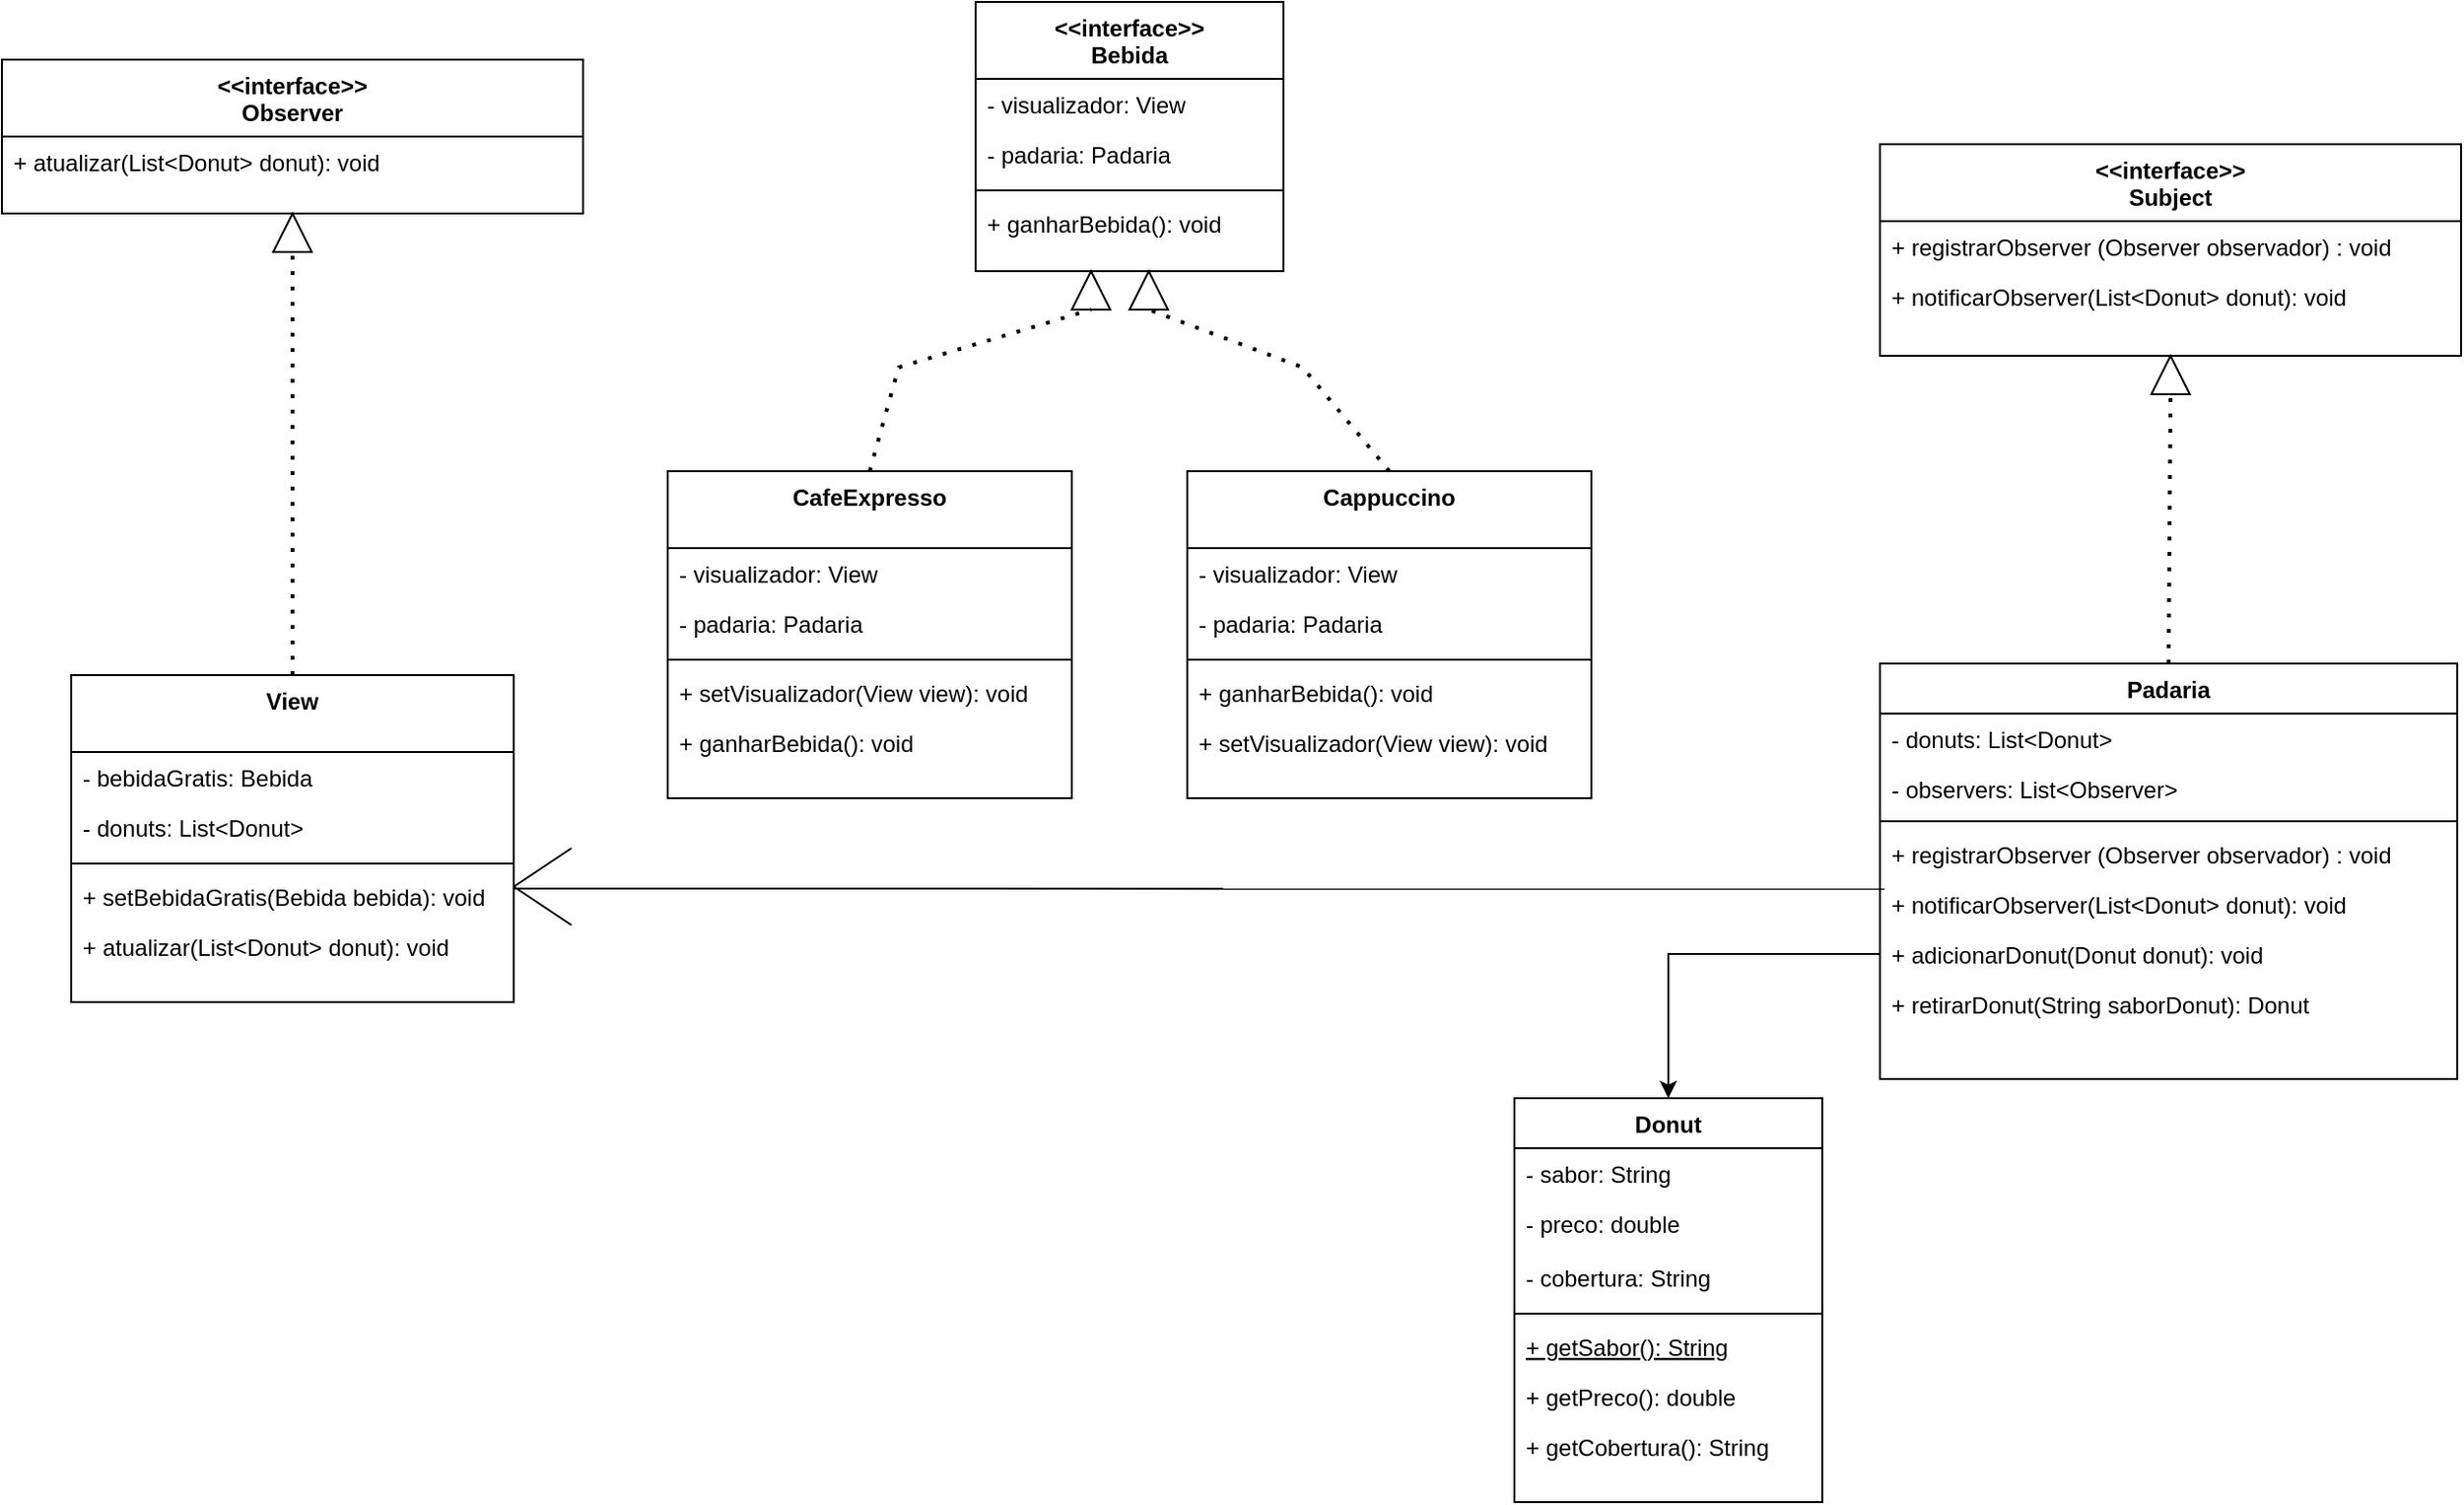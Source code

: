 <mxfile version="22.1.0" type="device">
  <diagram id="C5RBs43oDa-KdzZeNtuy" name="Page-1">
    <mxGraphModel dx="1633" dy="893" grid="1" gridSize="10" guides="1" tooltips="1" connect="1" arrows="1" fold="1" page="1" pageScale="1" pageWidth="3300" pageHeight="4681" math="0" shadow="0">
      <root>
        <mxCell id="WIyWlLk6GJQsqaUBKTNV-0" />
        <mxCell id="WIyWlLk6GJQsqaUBKTNV-1" parent="WIyWlLk6GJQsqaUBKTNV-0" />
        <mxCell id="zkfFHV4jXpPFQw0GAbJ--17" value="&lt;&lt;interface&gt;&gt;&#xa;Subject" style="swimlane;fontStyle=1;align=center;verticalAlign=top;childLayout=stackLayout;horizontal=1;startSize=40;horizontalStack=0;resizeParent=1;resizeLast=0;collapsible=1;marginBottom=0;rounded=0;shadow=0;strokeWidth=1;" parent="WIyWlLk6GJQsqaUBKTNV-1" vertex="1">
          <mxGeometry x="2070" y="124" width="302" height="110" as="geometry">
            <mxRectangle x="550" y="140" width="160" height="26" as="alternateBounds" />
          </mxGeometry>
        </mxCell>
        <mxCell id="zkfFHV4jXpPFQw0GAbJ--18" value="+ registrarObserver (Observer observador) : void" style="text;align=left;verticalAlign=top;spacingLeft=4;spacingRight=4;overflow=hidden;rotatable=0;points=[[0,0.5],[1,0.5]];portConstraint=eastwest;" parent="zkfFHV4jXpPFQw0GAbJ--17" vertex="1">
          <mxGeometry y="40" width="302" height="26" as="geometry" />
        </mxCell>
        <mxCell id="zkfFHV4jXpPFQw0GAbJ--19" value="+ notificarObserver(List&lt;Donut&gt; donut): void" style="text;align=left;verticalAlign=top;spacingLeft=4;spacingRight=4;overflow=hidden;rotatable=0;points=[[0,0.5],[1,0.5]];portConstraint=eastwest;rounded=0;shadow=0;html=0;" parent="zkfFHV4jXpPFQw0GAbJ--17" vertex="1">
          <mxGeometry y="66" width="302" height="26" as="geometry" />
        </mxCell>
        <mxCell id="e_zlm82QkWUUXXWrvVX0-526" value="" style="triangle;whiteSpace=wrap;html=1;rotation=-90;" vertex="1" parent="WIyWlLk6GJQsqaUBKTNV-1">
          <mxGeometry x="2211" y="234" width="20" height="20" as="geometry" />
        </mxCell>
        <mxCell id="e_zlm82QkWUUXXWrvVX0-528" value="" style="endArrow=none;dashed=1;html=1;dashPattern=1 3;strokeWidth=2;rounded=0;entryX=0;entryY=0.5;entryDx=0;entryDy=0;exitX=0.5;exitY=0;exitDx=0;exitDy=0;" edge="1" parent="WIyWlLk6GJQsqaUBKTNV-1" source="e_zlm82QkWUUXXWrvVX0-534" target="e_zlm82QkWUUXXWrvVX0-526">
          <mxGeometry width="50" height="50" relative="1" as="geometry">
            <mxPoint x="2222" y="404" as="sourcePoint" />
            <mxPoint x="2231" y="314" as="targetPoint" />
            <Array as="points" />
          </mxGeometry>
        </mxCell>
        <mxCell id="e_zlm82QkWUUXXWrvVX0-534" value="Padaria" style="swimlane;fontStyle=1;align=center;verticalAlign=top;childLayout=stackLayout;horizontal=1;startSize=26;horizontalStack=0;resizeParent=1;resizeLast=0;collapsible=1;marginBottom=0;rounded=0;shadow=0;strokeWidth=1;" vertex="1" parent="WIyWlLk6GJQsqaUBKTNV-1">
          <mxGeometry x="2070" y="394" width="300" height="216" as="geometry">
            <mxRectangle x="130" y="380" width="160" height="26" as="alternateBounds" />
          </mxGeometry>
        </mxCell>
        <mxCell id="e_zlm82QkWUUXXWrvVX0-535" value="- donuts: List&lt;Donut&gt;" style="text;align=left;verticalAlign=top;spacingLeft=4;spacingRight=4;overflow=hidden;rotatable=0;points=[[0,0.5],[1,0.5]];portConstraint=eastwest;" vertex="1" parent="e_zlm82QkWUUXXWrvVX0-534">
          <mxGeometry y="26" width="300" height="26" as="geometry" />
        </mxCell>
        <mxCell id="e_zlm82QkWUUXXWrvVX0-536" value="- observers: List&lt;Observer&gt;" style="text;align=left;verticalAlign=top;spacingLeft=4;spacingRight=4;overflow=hidden;rotatable=0;points=[[0,0.5],[1,0.5]];portConstraint=eastwest;rounded=0;shadow=0;html=0;" vertex="1" parent="e_zlm82QkWUUXXWrvVX0-534">
          <mxGeometry y="52" width="300" height="26" as="geometry" />
        </mxCell>
        <mxCell id="e_zlm82QkWUUXXWrvVX0-537" value="" style="line;html=1;strokeWidth=1;align=left;verticalAlign=middle;spacingTop=-1;spacingLeft=3;spacingRight=3;rotatable=0;labelPosition=right;points=[];portConstraint=eastwest;" vertex="1" parent="e_zlm82QkWUUXXWrvVX0-534">
          <mxGeometry y="78" width="300" height="8" as="geometry" />
        </mxCell>
        <mxCell id="e_zlm82QkWUUXXWrvVX0-538" value="+ registrarObserver (Observer observador) : void" style="text;align=left;verticalAlign=top;spacingLeft=4;spacingRight=4;overflow=hidden;rotatable=0;points=[[0,0.5],[1,0.5]];portConstraint=eastwest;fontStyle=0" vertex="1" parent="e_zlm82QkWUUXXWrvVX0-534">
          <mxGeometry y="86" width="300" height="26" as="geometry" />
        </mxCell>
        <mxCell id="e_zlm82QkWUUXXWrvVX0-539" value="+ notificarObserver(List&lt;Donut&gt; donut): void" style="text;align=left;verticalAlign=top;spacingLeft=4;spacingRight=4;overflow=hidden;rotatable=0;points=[[0,0.5],[1,0.5]];portConstraint=eastwest;" vertex="1" parent="e_zlm82QkWUUXXWrvVX0-534">
          <mxGeometry y="112" width="300" height="26" as="geometry" />
        </mxCell>
        <mxCell id="e_zlm82QkWUUXXWrvVX0-540" value="+ adicionarDonut(Donut donut): void" style="text;align=left;verticalAlign=top;spacingLeft=4;spacingRight=4;overflow=hidden;rotatable=0;points=[[0,0.5],[1,0.5]];portConstraint=eastwest;" vertex="1" parent="e_zlm82QkWUUXXWrvVX0-534">
          <mxGeometry y="138" width="300" height="26" as="geometry" />
        </mxCell>
        <mxCell id="e_zlm82QkWUUXXWrvVX0-541" value="+ retirarDonut(String saborDonut): Donut" style="text;align=left;verticalAlign=top;spacingLeft=4;spacingRight=4;overflow=hidden;rotatable=0;points=[[0,0.5],[1,0.5]];portConstraint=eastwest;" vertex="1" parent="e_zlm82QkWUUXXWrvVX0-534">
          <mxGeometry y="164" width="300" height="26" as="geometry" />
        </mxCell>
        <mxCell id="e_zlm82QkWUUXXWrvVX0-542" value="Donut" style="swimlane;fontStyle=1;align=center;verticalAlign=top;childLayout=stackLayout;horizontal=1;startSize=26;horizontalStack=0;resizeParent=1;resizeLast=0;collapsible=1;marginBottom=0;rounded=0;shadow=0;strokeWidth=1;" vertex="1" parent="WIyWlLk6GJQsqaUBKTNV-1">
          <mxGeometry x="1880" y="620" width="160" height="210" as="geometry">
            <mxRectangle x="130" y="380" width="160" height="26" as="alternateBounds" />
          </mxGeometry>
        </mxCell>
        <mxCell id="e_zlm82QkWUUXXWrvVX0-543" value="- sabor: String" style="text;align=left;verticalAlign=top;spacingLeft=4;spacingRight=4;overflow=hidden;rotatable=0;points=[[0,0.5],[1,0.5]];portConstraint=eastwest;" vertex="1" parent="e_zlm82QkWUUXXWrvVX0-542">
          <mxGeometry y="26" width="160" height="26" as="geometry" />
        </mxCell>
        <mxCell id="e_zlm82QkWUUXXWrvVX0-544" value="- preco: double" style="text;align=left;verticalAlign=top;spacingLeft=4;spacingRight=4;overflow=hidden;rotatable=0;points=[[0,0.5],[1,0.5]];portConstraint=eastwest;rounded=0;shadow=0;html=0;" vertex="1" parent="e_zlm82QkWUUXXWrvVX0-542">
          <mxGeometry y="52" width="160" height="28" as="geometry" />
        </mxCell>
        <mxCell id="e_zlm82QkWUUXXWrvVX0-548" value="- cobertura: String" style="text;align=left;verticalAlign=top;spacingLeft=4;spacingRight=4;overflow=hidden;rotatable=0;points=[[0,0.5],[1,0.5]];portConstraint=eastwest;rounded=0;shadow=0;html=0;" vertex="1" parent="e_zlm82QkWUUXXWrvVX0-542">
          <mxGeometry y="80" width="160" height="28" as="geometry" />
        </mxCell>
        <mxCell id="e_zlm82QkWUUXXWrvVX0-545" value="" style="line;html=1;strokeWidth=1;align=left;verticalAlign=middle;spacingTop=-1;spacingLeft=3;spacingRight=3;rotatable=0;labelPosition=right;points=[];portConstraint=eastwest;" vertex="1" parent="e_zlm82QkWUUXXWrvVX0-542">
          <mxGeometry y="108" width="160" height="8" as="geometry" />
        </mxCell>
        <mxCell id="e_zlm82QkWUUXXWrvVX0-546" value="+ getSabor(): String" style="text;align=left;verticalAlign=top;spacingLeft=4;spacingRight=4;overflow=hidden;rotatable=0;points=[[0,0.5],[1,0.5]];portConstraint=eastwest;fontStyle=4" vertex="1" parent="e_zlm82QkWUUXXWrvVX0-542">
          <mxGeometry y="116" width="160" height="26" as="geometry" />
        </mxCell>
        <mxCell id="e_zlm82QkWUUXXWrvVX0-547" value="+ getPreco(): double" style="text;align=left;verticalAlign=top;spacingLeft=4;spacingRight=4;overflow=hidden;rotatable=0;points=[[0,0.5],[1,0.5]];portConstraint=eastwest;" vertex="1" parent="e_zlm82QkWUUXXWrvVX0-542">
          <mxGeometry y="142" width="160" height="26" as="geometry" />
        </mxCell>
        <mxCell id="e_zlm82QkWUUXXWrvVX0-549" value="+ getCobertura(): String" style="text;align=left;verticalAlign=top;spacingLeft=4;spacingRight=4;overflow=hidden;rotatable=0;points=[[0,0.5],[1,0.5]];portConstraint=eastwest;" vertex="1" parent="e_zlm82QkWUUXXWrvVX0-542">
          <mxGeometry y="168" width="160" height="26" as="geometry" />
        </mxCell>
        <mxCell id="e_zlm82QkWUUXXWrvVX0-550" value="" style="endArrow=classic;html=1;rounded=0;exitX=0;exitY=0.5;exitDx=0;exitDy=0;entryX=0.5;entryY=0;entryDx=0;entryDy=0;" edge="1" parent="WIyWlLk6GJQsqaUBKTNV-1" source="e_zlm82QkWUUXXWrvVX0-540" target="e_zlm82QkWUUXXWrvVX0-542">
          <mxGeometry width="50" height="50" relative="1" as="geometry">
            <mxPoint x="1960" y="540" as="sourcePoint" />
            <mxPoint x="2010" y="490" as="targetPoint" />
            <Array as="points">
              <mxPoint x="1960" y="545" />
            </Array>
          </mxGeometry>
        </mxCell>
        <mxCell id="e_zlm82QkWUUXXWrvVX0-551" value="&lt;&lt;interface&gt;&gt;&#xa;Bebida&#xa;" style="swimlane;fontStyle=1;align=center;verticalAlign=top;childLayout=stackLayout;horizontal=1;startSize=40;horizontalStack=0;resizeParent=1;resizeLast=0;collapsible=1;marginBottom=0;rounded=0;shadow=0;strokeWidth=1;" vertex="1" parent="WIyWlLk6GJQsqaUBKTNV-1">
          <mxGeometry x="1600" y="50" width="160" height="140" as="geometry">
            <mxRectangle x="130" y="380" width="160" height="26" as="alternateBounds" />
          </mxGeometry>
        </mxCell>
        <mxCell id="e_zlm82QkWUUXXWrvVX0-552" value="- visualizador: View" style="text;align=left;verticalAlign=top;spacingLeft=4;spacingRight=4;overflow=hidden;rotatable=0;points=[[0,0.5],[1,0.5]];portConstraint=eastwest;" vertex="1" parent="e_zlm82QkWUUXXWrvVX0-551">
          <mxGeometry y="40" width="160" height="26" as="geometry" />
        </mxCell>
        <mxCell id="e_zlm82QkWUUXXWrvVX0-553" value="- padaria: Padaria" style="text;align=left;verticalAlign=top;spacingLeft=4;spacingRight=4;overflow=hidden;rotatable=0;points=[[0,0.5],[1,0.5]];portConstraint=eastwest;rounded=0;shadow=0;html=0;" vertex="1" parent="e_zlm82QkWUUXXWrvVX0-551">
          <mxGeometry y="66" width="160" height="28" as="geometry" />
        </mxCell>
        <mxCell id="e_zlm82QkWUUXXWrvVX0-555" value="" style="line;html=1;strokeWidth=1;align=left;verticalAlign=middle;spacingTop=-1;spacingLeft=3;spacingRight=3;rotatable=0;labelPosition=right;points=[];portConstraint=eastwest;" vertex="1" parent="e_zlm82QkWUUXXWrvVX0-551">
          <mxGeometry y="94" width="160" height="8" as="geometry" />
        </mxCell>
        <mxCell id="e_zlm82QkWUUXXWrvVX0-556" value="+ ganharBebida(): void" style="text;align=left;verticalAlign=top;spacingLeft=4;spacingRight=4;overflow=hidden;rotatable=0;points=[[0,0.5],[1,0.5]];portConstraint=eastwest;fontStyle=0" vertex="1" parent="e_zlm82QkWUUXXWrvVX0-551">
          <mxGeometry y="102" width="160" height="26" as="geometry" />
        </mxCell>
        <mxCell id="e_zlm82QkWUUXXWrvVX0-564" value="Cappuccino" style="swimlane;fontStyle=1;align=center;verticalAlign=top;childLayout=stackLayout;horizontal=1;startSize=40;horizontalStack=0;resizeParent=1;resizeLast=0;collapsible=1;marginBottom=0;rounded=0;shadow=0;strokeWidth=1;" vertex="1" parent="WIyWlLk6GJQsqaUBKTNV-1">
          <mxGeometry x="1710" y="294" width="210" height="170" as="geometry">
            <mxRectangle x="130" y="380" width="160" height="26" as="alternateBounds" />
          </mxGeometry>
        </mxCell>
        <mxCell id="e_zlm82QkWUUXXWrvVX0-565" value="- visualizador: View" style="text;align=left;verticalAlign=top;spacingLeft=4;spacingRight=4;overflow=hidden;rotatable=0;points=[[0,0.5],[1,0.5]];portConstraint=eastwest;" vertex="1" parent="e_zlm82QkWUUXXWrvVX0-564">
          <mxGeometry y="40" width="210" height="26" as="geometry" />
        </mxCell>
        <mxCell id="e_zlm82QkWUUXXWrvVX0-566" value="- padaria: Padaria" style="text;align=left;verticalAlign=top;spacingLeft=4;spacingRight=4;overflow=hidden;rotatable=0;points=[[0,0.5],[1,0.5]];portConstraint=eastwest;rounded=0;shadow=0;html=0;" vertex="1" parent="e_zlm82QkWUUXXWrvVX0-564">
          <mxGeometry y="66" width="210" height="28" as="geometry" />
        </mxCell>
        <mxCell id="e_zlm82QkWUUXXWrvVX0-567" value="" style="line;html=1;strokeWidth=1;align=left;verticalAlign=middle;spacingTop=-1;spacingLeft=3;spacingRight=3;rotatable=0;labelPosition=right;points=[];portConstraint=eastwest;" vertex="1" parent="e_zlm82QkWUUXXWrvVX0-564">
          <mxGeometry y="94" width="210" height="8" as="geometry" />
        </mxCell>
        <mxCell id="e_zlm82QkWUUXXWrvVX0-568" value="+ ganharBebida(): void" style="text;align=left;verticalAlign=top;spacingLeft=4;spacingRight=4;overflow=hidden;rotatable=0;points=[[0,0.5],[1,0.5]];portConstraint=eastwest;fontStyle=0" vertex="1" parent="e_zlm82QkWUUXXWrvVX0-564">
          <mxGeometry y="102" width="210" height="26" as="geometry" />
        </mxCell>
        <mxCell id="e_zlm82QkWUUXXWrvVX0-569" value="+ setVisualizador(View view): void" style="text;align=left;verticalAlign=top;spacingLeft=4;spacingRight=4;overflow=hidden;rotatable=0;points=[[0,0.5],[1,0.5]];portConstraint=eastwest;fontStyle=0" vertex="1" parent="e_zlm82QkWUUXXWrvVX0-564">
          <mxGeometry y="128" width="210" height="26" as="geometry" />
        </mxCell>
        <mxCell id="e_zlm82QkWUUXXWrvVX0-570" value="CafeExpresso" style="swimlane;fontStyle=1;align=center;verticalAlign=top;childLayout=stackLayout;horizontal=1;startSize=40;horizontalStack=0;resizeParent=1;resizeLast=0;collapsible=1;marginBottom=0;rounded=0;shadow=0;strokeWidth=1;" vertex="1" parent="WIyWlLk6GJQsqaUBKTNV-1">
          <mxGeometry x="1440" y="294" width="210" height="170" as="geometry">
            <mxRectangle x="130" y="380" width="160" height="26" as="alternateBounds" />
          </mxGeometry>
        </mxCell>
        <mxCell id="e_zlm82QkWUUXXWrvVX0-571" value="- visualizador: View" style="text;align=left;verticalAlign=top;spacingLeft=4;spacingRight=4;overflow=hidden;rotatable=0;points=[[0,0.5],[1,0.5]];portConstraint=eastwest;" vertex="1" parent="e_zlm82QkWUUXXWrvVX0-570">
          <mxGeometry y="40" width="210" height="26" as="geometry" />
        </mxCell>
        <mxCell id="e_zlm82QkWUUXXWrvVX0-572" value="- padaria: Padaria" style="text;align=left;verticalAlign=top;spacingLeft=4;spacingRight=4;overflow=hidden;rotatable=0;points=[[0,0.5],[1,0.5]];portConstraint=eastwest;rounded=0;shadow=0;html=0;" vertex="1" parent="e_zlm82QkWUUXXWrvVX0-570">
          <mxGeometry y="66" width="210" height="28" as="geometry" />
        </mxCell>
        <mxCell id="e_zlm82QkWUUXXWrvVX0-573" value="" style="line;html=1;strokeWidth=1;align=left;verticalAlign=middle;spacingTop=-1;spacingLeft=3;spacingRight=3;rotatable=0;labelPosition=right;points=[];portConstraint=eastwest;" vertex="1" parent="e_zlm82QkWUUXXWrvVX0-570">
          <mxGeometry y="94" width="210" height="8" as="geometry" />
        </mxCell>
        <mxCell id="e_zlm82QkWUUXXWrvVX0-575" value="+ setVisualizador(View view): void" style="text;align=left;verticalAlign=top;spacingLeft=4;spacingRight=4;overflow=hidden;rotatable=0;points=[[0,0.5],[1,0.5]];portConstraint=eastwest;fontStyle=0" vertex="1" parent="e_zlm82QkWUUXXWrvVX0-570">
          <mxGeometry y="102" width="210" height="26" as="geometry" />
        </mxCell>
        <mxCell id="e_zlm82QkWUUXXWrvVX0-574" value="+ ganharBebida(): void" style="text;align=left;verticalAlign=top;spacingLeft=4;spacingRight=4;overflow=hidden;rotatable=0;points=[[0,0.5],[1,0.5]];portConstraint=eastwest;fontStyle=0" vertex="1" parent="e_zlm82QkWUUXXWrvVX0-570">
          <mxGeometry y="128" width="210" height="26" as="geometry" />
        </mxCell>
        <mxCell id="e_zlm82QkWUUXXWrvVX0-577" value="" style="triangle;whiteSpace=wrap;html=1;rotation=-90;" vertex="1" parent="WIyWlLk6GJQsqaUBKTNV-1">
          <mxGeometry x="1650" y="190" width="20" height="20" as="geometry" />
        </mxCell>
        <mxCell id="e_zlm82QkWUUXXWrvVX0-580" value="" style="triangle;whiteSpace=wrap;html=1;rotation=-90;" vertex="1" parent="WIyWlLk6GJQsqaUBKTNV-1">
          <mxGeometry x="1680" y="190" width="20" height="20" as="geometry" />
        </mxCell>
        <mxCell id="e_zlm82QkWUUXXWrvVX0-581" value="" style="endArrow=none;dashed=1;html=1;dashPattern=1 3;strokeWidth=2;rounded=0;entryX=0;entryY=0.5;entryDx=0;entryDy=0;exitX=0.5;exitY=0;exitDx=0;exitDy=0;" edge="1" parent="WIyWlLk6GJQsqaUBKTNV-1" source="e_zlm82QkWUUXXWrvVX0-570" target="e_zlm82QkWUUXXWrvVX0-577">
          <mxGeometry width="50" height="50" relative="1" as="geometry">
            <mxPoint x="1540" y="284" as="sourcePoint" />
            <mxPoint x="1590" y="234" as="targetPoint" />
            <Array as="points">
              <mxPoint x="1560" y="240" />
            </Array>
          </mxGeometry>
        </mxCell>
        <mxCell id="e_zlm82QkWUUXXWrvVX0-582" value="" style="endArrow=none;dashed=1;html=1;dashPattern=1 3;strokeWidth=2;rounded=0;entryX=0;entryY=0.5;entryDx=0;entryDy=0;exitX=0.5;exitY=0;exitDx=0;exitDy=0;" edge="1" parent="WIyWlLk6GJQsqaUBKTNV-1" source="e_zlm82QkWUUXXWrvVX0-564" target="e_zlm82QkWUUXXWrvVX0-580">
          <mxGeometry width="50" height="50" relative="1" as="geometry">
            <mxPoint x="1770" y="284" as="sourcePoint" />
            <mxPoint x="1820" y="234" as="targetPoint" />
            <Array as="points">
              <mxPoint x="1770" y="240" />
            </Array>
          </mxGeometry>
        </mxCell>
        <mxCell id="e_zlm82QkWUUXXWrvVX0-583" value="View" style="swimlane;fontStyle=1;align=center;verticalAlign=top;childLayout=stackLayout;horizontal=1;startSize=40;horizontalStack=0;resizeParent=1;resizeLast=0;collapsible=1;marginBottom=0;rounded=0;shadow=0;strokeWidth=1;" vertex="1" parent="WIyWlLk6GJQsqaUBKTNV-1">
          <mxGeometry x="1130" y="400" width="230" height="170" as="geometry">
            <mxRectangle x="130" y="380" width="160" height="26" as="alternateBounds" />
          </mxGeometry>
        </mxCell>
        <mxCell id="e_zlm82QkWUUXXWrvVX0-584" value="- bebidaGratis: Bebida" style="text;align=left;verticalAlign=top;spacingLeft=4;spacingRight=4;overflow=hidden;rotatable=0;points=[[0,0.5],[1,0.5]];portConstraint=eastwest;" vertex="1" parent="e_zlm82QkWUUXXWrvVX0-583">
          <mxGeometry y="40" width="230" height="26" as="geometry" />
        </mxCell>
        <mxCell id="e_zlm82QkWUUXXWrvVX0-585" value="- donuts: List&lt;Donut&gt;" style="text;align=left;verticalAlign=top;spacingLeft=4;spacingRight=4;overflow=hidden;rotatable=0;points=[[0,0.5],[1,0.5]];portConstraint=eastwest;rounded=0;shadow=0;html=0;" vertex="1" parent="e_zlm82QkWUUXXWrvVX0-583">
          <mxGeometry y="66" width="230" height="28" as="geometry" />
        </mxCell>
        <mxCell id="e_zlm82QkWUUXXWrvVX0-586" value="" style="line;html=1;strokeWidth=1;align=left;verticalAlign=middle;spacingTop=-1;spacingLeft=3;spacingRight=3;rotatable=0;labelPosition=right;points=[];portConstraint=eastwest;" vertex="1" parent="e_zlm82QkWUUXXWrvVX0-583">
          <mxGeometry y="94" width="230" height="8" as="geometry" />
        </mxCell>
        <mxCell id="e_zlm82QkWUUXXWrvVX0-587" value="+ setBebidaGratis(Bebida bebida): void" style="text;align=left;verticalAlign=top;spacingLeft=4;spacingRight=4;overflow=hidden;rotatable=0;points=[[0,0.5],[1,0.5]];portConstraint=eastwest;fontStyle=0" vertex="1" parent="e_zlm82QkWUUXXWrvVX0-583">
          <mxGeometry y="102" width="230" height="26" as="geometry" />
        </mxCell>
        <mxCell id="e_zlm82QkWUUXXWrvVX0-588" value="+ atualizar(List&lt;Donut&gt; donut): void" style="text;align=left;verticalAlign=top;spacingLeft=4;spacingRight=4;overflow=hidden;rotatable=0;points=[[0,0.5],[1,0.5]];portConstraint=eastwest;fontStyle=0" vertex="1" parent="e_zlm82QkWUUXXWrvVX0-583">
          <mxGeometry y="128" width="230" height="26" as="geometry" />
        </mxCell>
        <mxCell id="e_zlm82QkWUUXXWrvVX0-593" value="" style="endArrow=none;html=1;rounded=0;entryX=0.008;entryY=1.198;entryDx=0;entryDy=0;entryPerimeter=0;" edge="1" parent="WIyWlLk6GJQsqaUBKTNV-1" target="e_zlm82QkWUUXXWrvVX0-538">
          <mxGeometry width="50" height="50" relative="1" as="geometry">
            <mxPoint x="1360" y="511" as="sourcePoint" />
            <mxPoint x="1650" y="490" as="targetPoint" />
          </mxGeometry>
        </mxCell>
        <mxCell id="e_zlm82QkWUUXXWrvVX0-595" value="" style="endArrow=none;html=1;rounded=0;" edge="1" parent="WIyWlLk6GJQsqaUBKTNV-1">
          <mxGeometry width="50" height="50" relative="1" as="geometry">
            <mxPoint x="1360" y="510" as="sourcePoint" />
            <mxPoint x="1390" y="490" as="targetPoint" />
          </mxGeometry>
        </mxCell>
        <mxCell id="e_zlm82QkWUUXXWrvVX0-596" value="" style="endArrow=none;html=1;rounded=0;" edge="1" parent="WIyWlLk6GJQsqaUBKTNV-1">
          <mxGeometry width="50" height="50" relative="1" as="geometry">
            <mxPoint x="1360" y="510" as="sourcePoint" />
            <mxPoint x="1390" y="530" as="targetPoint" />
          </mxGeometry>
        </mxCell>
        <mxCell id="e_zlm82QkWUUXXWrvVX0-597" value="&lt;&lt;interface&gt;&gt;&#xa;Observer" style="swimlane;fontStyle=1;align=center;verticalAlign=top;childLayout=stackLayout;horizontal=1;startSize=40;horizontalStack=0;resizeParent=1;resizeLast=0;collapsible=1;marginBottom=0;rounded=0;shadow=0;strokeWidth=1;" vertex="1" parent="WIyWlLk6GJQsqaUBKTNV-1">
          <mxGeometry x="1094" y="80" width="302" height="80" as="geometry">
            <mxRectangle x="550" y="140" width="160" height="26" as="alternateBounds" />
          </mxGeometry>
        </mxCell>
        <mxCell id="e_zlm82QkWUUXXWrvVX0-598" value="+ atualizar(List&lt;Donut&gt; donut): void" style="text;align=left;verticalAlign=top;spacingLeft=4;spacingRight=4;overflow=hidden;rotatable=0;points=[[0,0.5],[1,0.5]];portConstraint=eastwest;" vertex="1" parent="e_zlm82QkWUUXXWrvVX0-597">
          <mxGeometry y="40" width="302" height="26" as="geometry" />
        </mxCell>
        <mxCell id="e_zlm82QkWUUXXWrvVX0-600" value="" style="triangle;whiteSpace=wrap;html=1;rotation=-90;" vertex="1" parent="WIyWlLk6GJQsqaUBKTNV-1">
          <mxGeometry x="1235" y="160" width="20" height="20" as="geometry" />
        </mxCell>
        <mxCell id="e_zlm82QkWUUXXWrvVX0-601" value="" style="endArrow=none;dashed=1;html=1;dashPattern=1 3;strokeWidth=2;rounded=0;entryX=0;entryY=0.5;entryDx=0;entryDy=0;exitX=0.5;exitY=0;exitDx=0;exitDy=0;" edge="1" parent="WIyWlLk6GJQsqaUBKTNV-1" source="e_zlm82QkWUUXXWrvVX0-583" target="e_zlm82QkWUUXXWrvVX0-600">
          <mxGeometry width="50" height="50" relative="1" as="geometry">
            <mxPoint x="1210" y="310" as="sourcePoint" />
            <mxPoint x="1260" y="260" as="targetPoint" />
          </mxGeometry>
        </mxCell>
      </root>
    </mxGraphModel>
  </diagram>
</mxfile>

